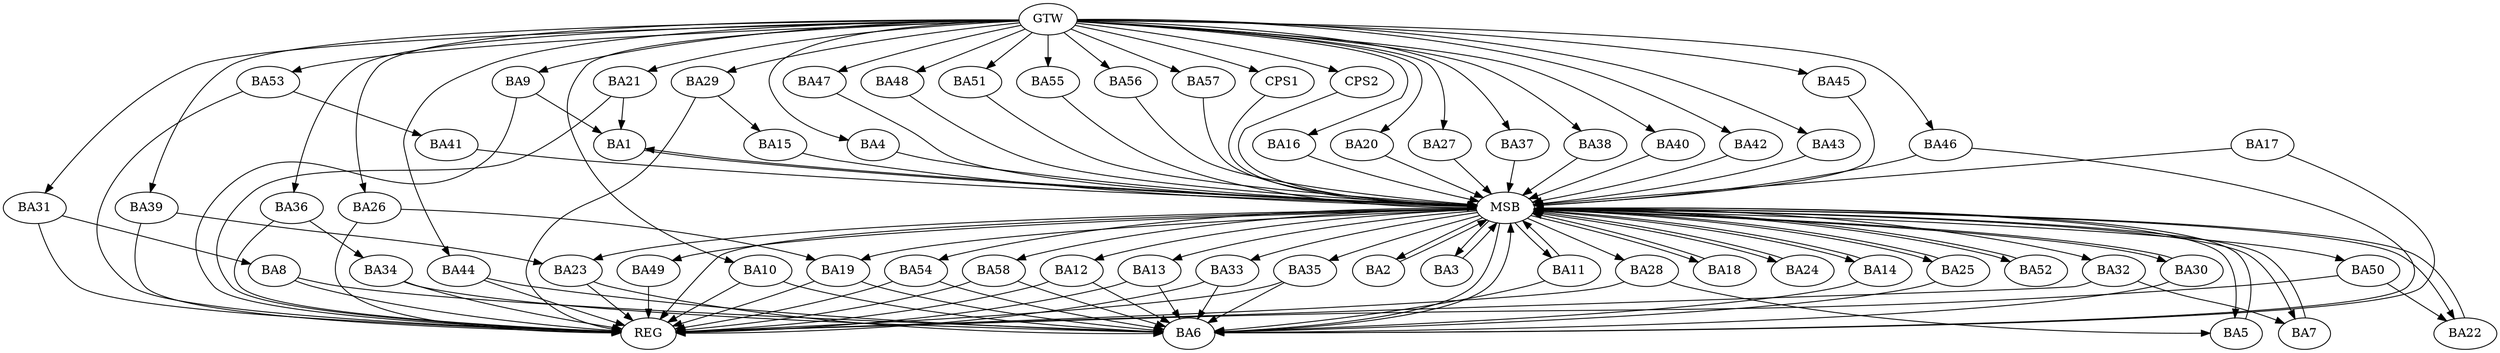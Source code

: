 strict digraph G {
  BA1 [ label="BA1" ];
  BA2 [ label="BA2" ];
  BA3 [ label="BA3" ];
  BA4 [ label="BA4" ];
  BA5 [ label="BA5" ];
  BA6 [ label="BA6" ];
  BA7 [ label="BA7" ];
  BA8 [ label="BA8" ];
  BA9 [ label="BA9" ];
  BA10 [ label="BA10" ];
  BA11 [ label="BA11" ];
  BA12 [ label="BA12" ];
  BA13 [ label="BA13" ];
  BA14 [ label="BA14" ];
  BA15 [ label="BA15" ];
  BA16 [ label="BA16" ];
  BA17 [ label="BA17" ];
  BA18 [ label="BA18" ];
  BA19 [ label="BA19" ];
  BA20 [ label="BA20" ];
  BA21 [ label="BA21" ];
  BA22 [ label="BA22" ];
  BA23 [ label="BA23" ];
  BA24 [ label="BA24" ];
  BA25 [ label="BA25" ];
  BA26 [ label="BA26" ];
  BA27 [ label="BA27" ];
  BA28 [ label="BA28" ];
  BA29 [ label="BA29" ];
  BA30 [ label="BA30" ];
  BA31 [ label="BA31" ];
  BA32 [ label="BA32" ];
  BA33 [ label="BA33" ];
  BA34 [ label="BA34" ];
  BA35 [ label="BA35" ];
  BA36 [ label="BA36" ];
  BA37 [ label="BA37" ];
  BA38 [ label="BA38" ];
  BA39 [ label="BA39" ];
  BA40 [ label="BA40" ];
  BA41 [ label="BA41" ];
  BA42 [ label="BA42" ];
  BA43 [ label="BA43" ];
  BA44 [ label="BA44" ];
  BA45 [ label="BA45" ];
  BA46 [ label="BA46" ];
  BA47 [ label="BA47" ];
  BA48 [ label="BA48" ];
  BA49 [ label="BA49" ];
  BA50 [ label="BA50" ];
  BA51 [ label="BA51" ];
  BA52 [ label="BA52" ];
  BA53 [ label="BA53" ];
  BA54 [ label="BA54" ];
  BA55 [ label="BA55" ];
  BA56 [ label="BA56" ];
  BA57 [ label="BA57" ];
  BA58 [ label="BA58" ];
  CPS1 [ label="CPS1" ];
  CPS2 [ label="CPS2" ];
  GTW [ label="GTW" ];
  REG [ label="REG" ];
  MSB [ label="MSB" ];
  BA8 -> BA6;
  BA9 -> BA1;
  BA12 -> BA6;
  BA19 -> BA6;
  BA21 -> BA1;
  BA26 -> BA19;
  BA28 -> BA5;
  BA29 -> BA15;
  BA31 -> BA8;
  BA32 -> BA7;
  BA34 -> BA6;
  BA36 -> BA34;
  BA39 -> BA23;
  BA50 -> BA22;
  BA53 -> BA41;
  BA54 -> BA6;
  BA58 -> BA6;
  GTW -> BA4;
  GTW -> BA9;
  GTW -> BA10;
  GTW -> BA16;
  GTW -> BA20;
  GTW -> BA21;
  GTW -> BA26;
  GTW -> BA27;
  GTW -> BA29;
  GTW -> BA31;
  GTW -> BA36;
  GTW -> BA37;
  GTW -> BA38;
  GTW -> BA39;
  GTW -> BA40;
  GTW -> BA42;
  GTW -> BA43;
  GTW -> BA44;
  GTW -> BA45;
  GTW -> BA46;
  GTW -> BA47;
  GTW -> BA48;
  GTW -> BA51;
  GTW -> BA53;
  GTW -> BA55;
  GTW -> BA56;
  GTW -> BA57;
  GTW -> CPS1;
  GTW -> CPS2;
  BA8 -> REG;
  BA9 -> REG;
  BA10 -> REG;
  BA12 -> REG;
  BA13 -> REG;
  BA19 -> REG;
  BA21 -> REG;
  BA23 -> REG;
  BA26 -> REG;
  BA28 -> REG;
  BA29 -> REG;
  BA31 -> REG;
  BA32 -> REG;
  BA33 -> REG;
  BA34 -> REG;
  BA35 -> REG;
  BA36 -> REG;
  BA39 -> REG;
  BA44 -> REG;
  BA49 -> REG;
  BA50 -> REG;
  BA53 -> REG;
  BA54 -> REG;
  BA58 -> REG;
  BA1 -> MSB;
  MSB -> BA2;
  MSB -> REG;
  BA2 -> MSB;
  MSB -> BA1;
  BA3 -> MSB;
  BA4 -> MSB;
  BA5 -> MSB;
  BA6 -> MSB;
  BA7 -> MSB;
  BA11 -> MSB;
  BA14 -> MSB;
  MSB -> BA6;
  BA15 -> MSB;
  MSB -> BA11;
  BA16 -> MSB;
  BA17 -> MSB;
  BA18 -> MSB;
  MSB -> BA14;
  BA20 -> MSB;
  MSB -> BA18;
  BA22 -> MSB;
  BA24 -> MSB;
  BA25 -> MSB;
  BA27 -> MSB;
  MSB -> BA23;
  BA30 -> MSB;
  BA37 -> MSB;
  MSB -> BA25;
  BA38 -> MSB;
  MSB -> BA33;
  BA40 -> MSB;
  BA41 -> MSB;
  MSB -> BA28;
  BA42 -> MSB;
  MSB -> BA22;
  BA43 -> MSB;
  MSB -> BA35;
  BA45 -> MSB;
  MSB -> BA13;
  BA46 -> MSB;
  BA47 -> MSB;
  MSB -> BA3;
  BA48 -> MSB;
  MSB -> BA7;
  BA51 -> MSB;
  BA52 -> MSB;
  BA55 -> MSB;
  MSB -> BA52;
  BA56 -> MSB;
  MSB -> BA49;
  BA57 -> MSB;
  CPS1 -> MSB;
  MSB -> BA5;
  MSB -> BA58;
  MSB -> BA30;
  MSB -> BA54;
  MSB -> BA19;
  MSB -> BA24;
  MSB -> BA32;
  CPS2 -> MSB;
  MSB -> BA50;
  MSB -> BA12;
  BA23 -> BA6;
  BA14 -> BA6;
  BA30 -> BA6;
  BA11 -> BA6;
  BA13 -> BA6;
  BA33 -> BA6;
  BA17 -> BA6;
  BA35 -> BA6;
  BA46 -> BA6;
  BA10 -> BA6;
  BA44 -> BA6;
  BA25 -> BA6;
}

